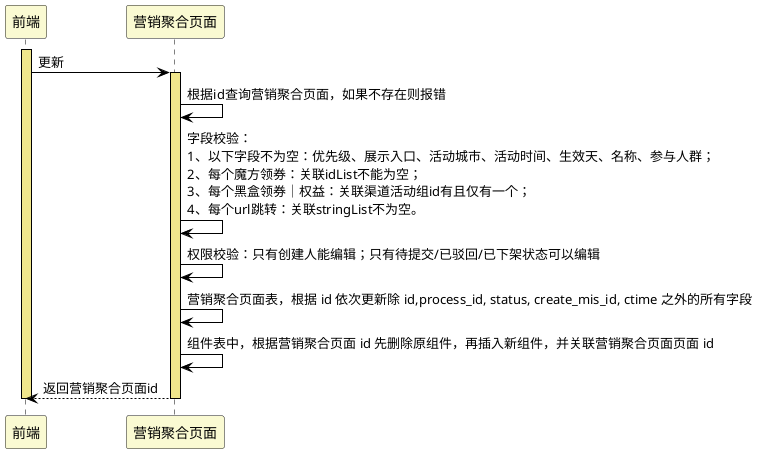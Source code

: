 @startuml
skinparam sequence {
ArrowColor black
LifeLineBorderColor black
LifeLineBackgroundColor khaki

ParticipantBackgroundColor lightgoldenrodyellow
}

participant "前端" as 前端
participant "营销聚合页面" as 营销聚合页面

activate 前端
前端 -> 营销聚合页面 : 更新
activate 营销聚合页面
营销聚合页面 -> 营销聚合页面 : 根据id查询营销聚合页面，如果不存在则报错
营销聚合页面 -> 营销聚合页面 : 字段校验：\n1、以下字段不为空：优先级、展示入口、活动城市、活动时间、生效天、名称、参与人群；\n2、每个魔方领券：关联idList不能为空；\n3、每个黑盒领券｜权益：关联渠道活动组id有且仅有一个；\n4、每个url跳转：关联stringList不为空。
营销聚合页面 -> 营销聚合页面 : 权限校验：只有创建人能编辑；只有待提交/已驳回/已下架状态可以编辑
营销聚合页面 -> 营销聚合页面 : 营销聚合页面表，根据 id 依次更新除 id,process_id, status, create_mis_id, ctime 之外的所有字段
营销聚合页面 -> 营销聚合页面 : 组件表中，根据营销聚合页面 id 先删除原组件，再插入新组件，并关联营销聚合页面页面 id
营销聚合页面 --> 前端 : 返回营销聚合页面id
deactivate 营销聚合页面
deactivate 前端
@enduml